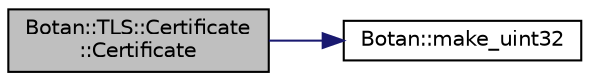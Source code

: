 digraph "Botan::TLS::Certificate::Certificate"
{
  edge [fontname="Helvetica",fontsize="10",labelfontname="Helvetica",labelfontsize="10"];
  node [fontname="Helvetica",fontsize="10",shape=record];
  rankdir="LR";
  Node2 [label="Botan::TLS::Certificate\l::Certificate",height=0.2,width=0.4,color="black", fillcolor="grey75", style="filled", fontcolor="black"];
  Node2 -> Node3 [color="midnightblue",fontsize="10",style="solid"];
  Node3 [label="Botan::make_uint32",height=0.2,width=0.4,color="black", fillcolor="white", style="filled",URL="$namespace_botan.html#a690f1a5eaa98c00b71ef8320322e722e"];
}

